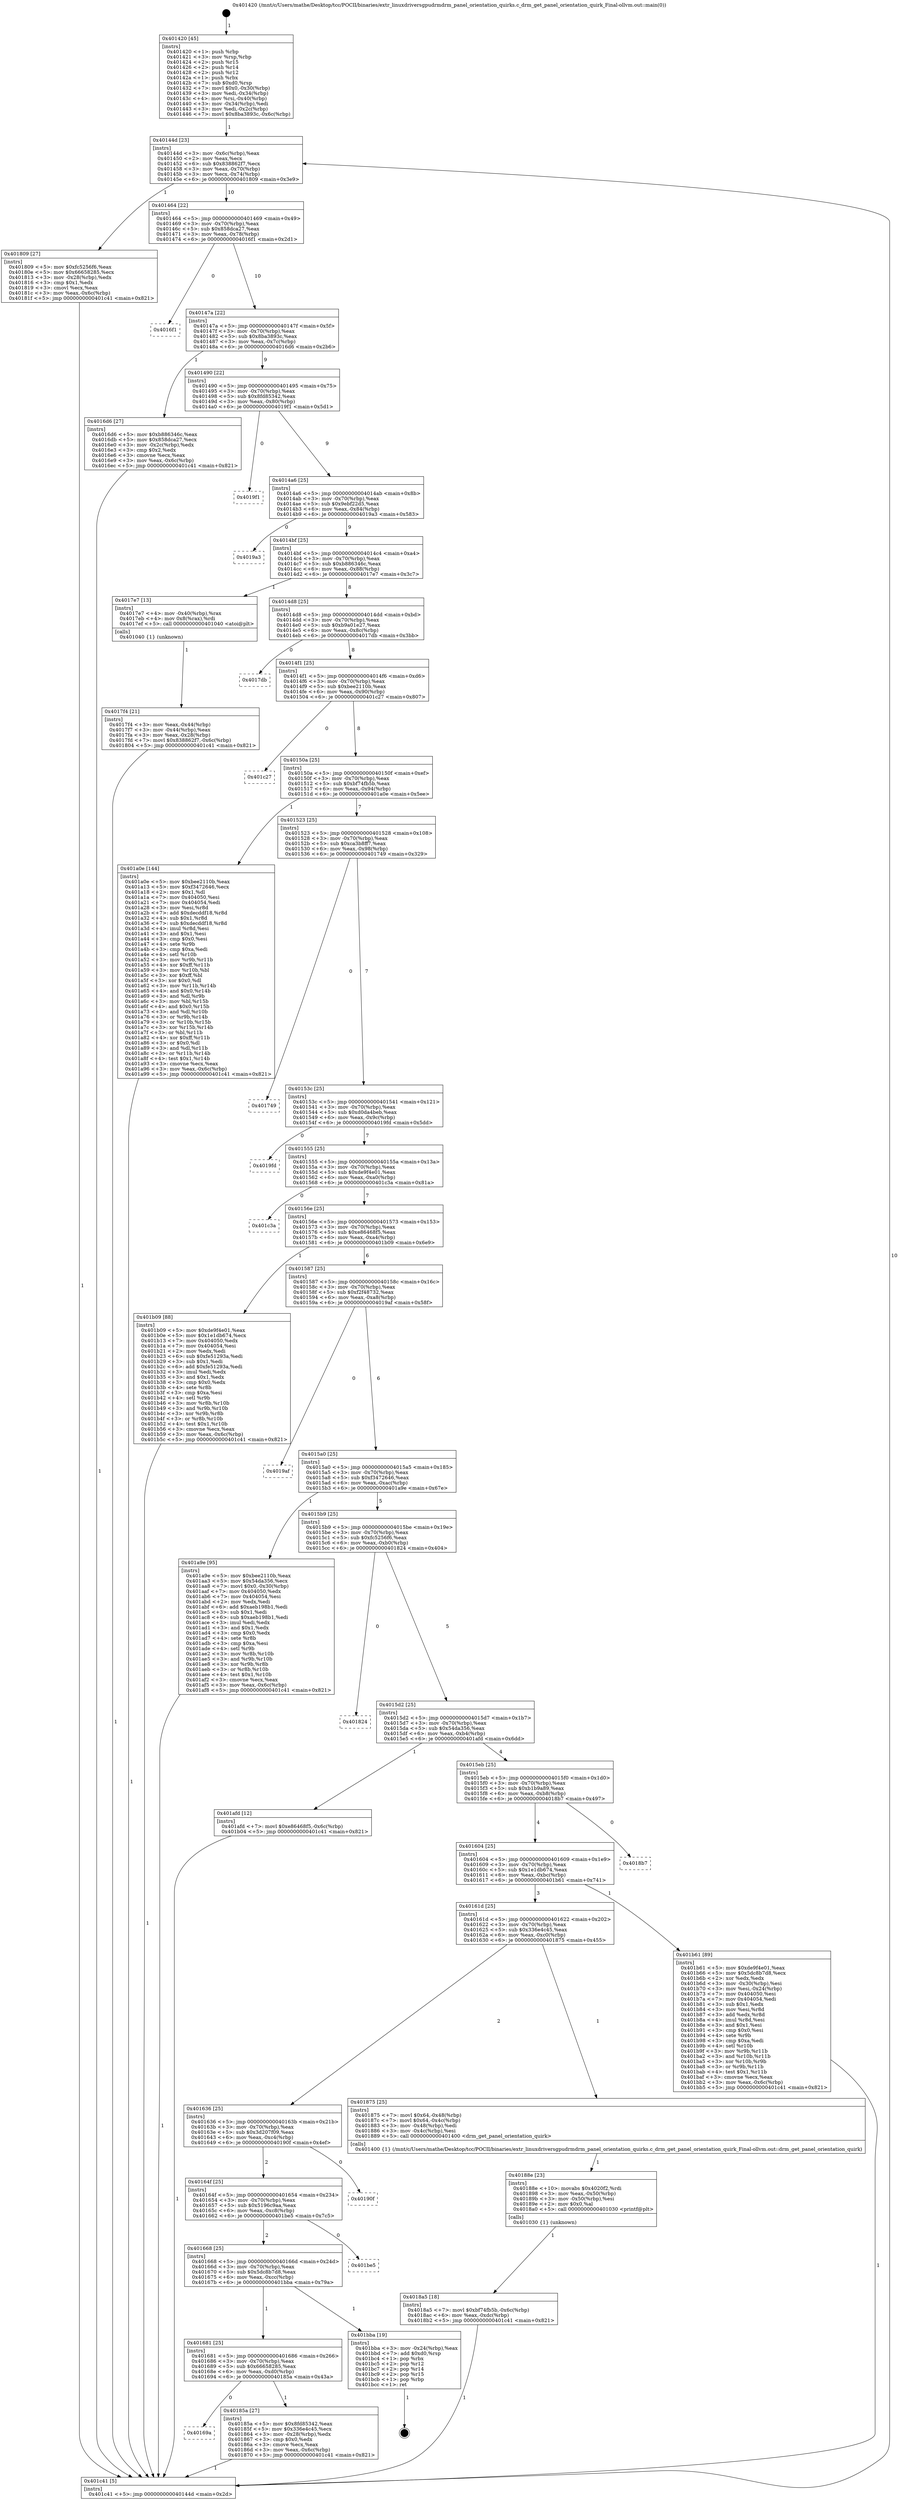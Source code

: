 digraph "0x401420" {
  label = "0x401420 (/mnt/c/Users/mathe/Desktop/tcc/POCII/binaries/extr_linuxdriversgpudrmdrm_panel_orientation_quirks.c_drm_get_panel_orientation_quirk_Final-ollvm.out::main(0))"
  labelloc = "t"
  node[shape=record]

  Entry [label="",width=0.3,height=0.3,shape=circle,fillcolor=black,style=filled]
  "0x40144d" [label="{
     0x40144d [23]\l
     | [instrs]\l
     &nbsp;&nbsp;0x40144d \<+3\>: mov -0x6c(%rbp),%eax\l
     &nbsp;&nbsp;0x401450 \<+2\>: mov %eax,%ecx\l
     &nbsp;&nbsp;0x401452 \<+6\>: sub $0x838862f7,%ecx\l
     &nbsp;&nbsp;0x401458 \<+3\>: mov %eax,-0x70(%rbp)\l
     &nbsp;&nbsp;0x40145b \<+3\>: mov %ecx,-0x74(%rbp)\l
     &nbsp;&nbsp;0x40145e \<+6\>: je 0000000000401809 \<main+0x3e9\>\l
  }"]
  "0x401809" [label="{
     0x401809 [27]\l
     | [instrs]\l
     &nbsp;&nbsp;0x401809 \<+5\>: mov $0xfc5256f6,%eax\l
     &nbsp;&nbsp;0x40180e \<+5\>: mov $0x66658285,%ecx\l
     &nbsp;&nbsp;0x401813 \<+3\>: mov -0x28(%rbp),%edx\l
     &nbsp;&nbsp;0x401816 \<+3\>: cmp $0x1,%edx\l
     &nbsp;&nbsp;0x401819 \<+3\>: cmovl %ecx,%eax\l
     &nbsp;&nbsp;0x40181c \<+3\>: mov %eax,-0x6c(%rbp)\l
     &nbsp;&nbsp;0x40181f \<+5\>: jmp 0000000000401c41 \<main+0x821\>\l
  }"]
  "0x401464" [label="{
     0x401464 [22]\l
     | [instrs]\l
     &nbsp;&nbsp;0x401464 \<+5\>: jmp 0000000000401469 \<main+0x49\>\l
     &nbsp;&nbsp;0x401469 \<+3\>: mov -0x70(%rbp),%eax\l
     &nbsp;&nbsp;0x40146c \<+5\>: sub $0x858dca27,%eax\l
     &nbsp;&nbsp;0x401471 \<+3\>: mov %eax,-0x78(%rbp)\l
     &nbsp;&nbsp;0x401474 \<+6\>: je 00000000004016f1 \<main+0x2d1\>\l
  }"]
  Exit [label="",width=0.3,height=0.3,shape=circle,fillcolor=black,style=filled,peripheries=2]
  "0x4016f1" [label="{
     0x4016f1\l
  }", style=dashed]
  "0x40147a" [label="{
     0x40147a [22]\l
     | [instrs]\l
     &nbsp;&nbsp;0x40147a \<+5\>: jmp 000000000040147f \<main+0x5f\>\l
     &nbsp;&nbsp;0x40147f \<+3\>: mov -0x70(%rbp),%eax\l
     &nbsp;&nbsp;0x401482 \<+5\>: sub $0x8ba3893c,%eax\l
     &nbsp;&nbsp;0x401487 \<+3\>: mov %eax,-0x7c(%rbp)\l
     &nbsp;&nbsp;0x40148a \<+6\>: je 00000000004016d6 \<main+0x2b6\>\l
  }"]
  "0x4018a5" [label="{
     0x4018a5 [18]\l
     | [instrs]\l
     &nbsp;&nbsp;0x4018a5 \<+7\>: movl $0xbf74fb5b,-0x6c(%rbp)\l
     &nbsp;&nbsp;0x4018ac \<+6\>: mov %eax,-0xdc(%rbp)\l
     &nbsp;&nbsp;0x4018b2 \<+5\>: jmp 0000000000401c41 \<main+0x821\>\l
  }"]
  "0x4016d6" [label="{
     0x4016d6 [27]\l
     | [instrs]\l
     &nbsp;&nbsp;0x4016d6 \<+5\>: mov $0xb886346c,%eax\l
     &nbsp;&nbsp;0x4016db \<+5\>: mov $0x858dca27,%ecx\l
     &nbsp;&nbsp;0x4016e0 \<+3\>: mov -0x2c(%rbp),%edx\l
     &nbsp;&nbsp;0x4016e3 \<+3\>: cmp $0x2,%edx\l
     &nbsp;&nbsp;0x4016e6 \<+3\>: cmovne %ecx,%eax\l
     &nbsp;&nbsp;0x4016e9 \<+3\>: mov %eax,-0x6c(%rbp)\l
     &nbsp;&nbsp;0x4016ec \<+5\>: jmp 0000000000401c41 \<main+0x821\>\l
  }"]
  "0x401490" [label="{
     0x401490 [22]\l
     | [instrs]\l
     &nbsp;&nbsp;0x401490 \<+5\>: jmp 0000000000401495 \<main+0x75\>\l
     &nbsp;&nbsp;0x401495 \<+3\>: mov -0x70(%rbp),%eax\l
     &nbsp;&nbsp;0x401498 \<+5\>: sub $0x8fd85342,%eax\l
     &nbsp;&nbsp;0x40149d \<+3\>: mov %eax,-0x80(%rbp)\l
     &nbsp;&nbsp;0x4014a0 \<+6\>: je 00000000004019f1 \<main+0x5d1\>\l
  }"]
  "0x401c41" [label="{
     0x401c41 [5]\l
     | [instrs]\l
     &nbsp;&nbsp;0x401c41 \<+5\>: jmp 000000000040144d \<main+0x2d\>\l
  }"]
  "0x401420" [label="{
     0x401420 [45]\l
     | [instrs]\l
     &nbsp;&nbsp;0x401420 \<+1\>: push %rbp\l
     &nbsp;&nbsp;0x401421 \<+3\>: mov %rsp,%rbp\l
     &nbsp;&nbsp;0x401424 \<+2\>: push %r15\l
     &nbsp;&nbsp;0x401426 \<+2\>: push %r14\l
     &nbsp;&nbsp;0x401428 \<+2\>: push %r12\l
     &nbsp;&nbsp;0x40142a \<+1\>: push %rbx\l
     &nbsp;&nbsp;0x40142b \<+7\>: sub $0xd0,%rsp\l
     &nbsp;&nbsp;0x401432 \<+7\>: movl $0x0,-0x30(%rbp)\l
     &nbsp;&nbsp;0x401439 \<+3\>: mov %edi,-0x34(%rbp)\l
     &nbsp;&nbsp;0x40143c \<+4\>: mov %rsi,-0x40(%rbp)\l
     &nbsp;&nbsp;0x401440 \<+3\>: mov -0x34(%rbp),%edi\l
     &nbsp;&nbsp;0x401443 \<+3\>: mov %edi,-0x2c(%rbp)\l
     &nbsp;&nbsp;0x401446 \<+7\>: movl $0x8ba3893c,-0x6c(%rbp)\l
  }"]
  "0x40188e" [label="{
     0x40188e [23]\l
     | [instrs]\l
     &nbsp;&nbsp;0x40188e \<+10\>: movabs $0x4020f2,%rdi\l
     &nbsp;&nbsp;0x401898 \<+3\>: mov %eax,-0x50(%rbp)\l
     &nbsp;&nbsp;0x40189b \<+3\>: mov -0x50(%rbp),%esi\l
     &nbsp;&nbsp;0x40189e \<+2\>: mov $0x0,%al\l
     &nbsp;&nbsp;0x4018a0 \<+5\>: call 0000000000401030 \<printf@plt\>\l
     | [calls]\l
     &nbsp;&nbsp;0x401030 \{1\} (unknown)\l
  }"]
  "0x4019f1" [label="{
     0x4019f1\l
  }", style=dashed]
  "0x4014a6" [label="{
     0x4014a6 [25]\l
     | [instrs]\l
     &nbsp;&nbsp;0x4014a6 \<+5\>: jmp 00000000004014ab \<main+0x8b\>\l
     &nbsp;&nbsp;0x4014ab \<+3\>: mov -0x70(%rbp),%eax\l
     &nbsp;&nbsp;0x4014ae \<+5\>: sub $0x9ebf22d5,%eax\l
     &nbsp;&nbsp;0x4014b3 \<+6\>: mov %eax,-0x84(%rbp)\l
     &nbsp;&nbsp;0x4014b9 \<+6\>: je 00000000004019a3 \<main+0x583\>\l
  }"]
  "0x40169a" [label="{
     0x40169a\l
  }", style=dashed]
  "0x4019a3" [label="{
     0x4019a3\l
  }", style=dashed]
  "0x4014bf" [label="{
     0x4014bf [25]\l
     | [instrs]\l
     &nbsp;&nbsp;0x4014bf \<+5\>: jmp 00000000004014c4 \<main+0xa4\>\l
     &nbsp;&nbsp;0x4014c4 \<+3\>: mov -0x70(%rbp),%eax\l
     &nbsp;&nbsp;0x4014c7 \<+5\>: sub $0xb886346c,%eax\l
     &nbsp;&nbsp;0x4014cc \<+6\>: mov %eax,-0x88(%rbp)\l
     &nbsp;&nbsp;0x4014d2 \<+6\>: je 00000000004017e7 \<main+0x3c7\>\l
  }"]
  "0x40185a" [label="{
     0x40185a [27]\l
     | [instrs]\l
     &nbsp;&nbsp;0x40185a \<+5\>: mov $0x8fd85342,%eax\l
     &nbsp;&nbsp;0x40185f \<+5\>: mov $0x336e4c45,%ecx\l
     &nbsp;&nbsp;0x401864 \<+3\>: mov -0x28(%rbp),%edx\l
     &nbsp;&nbsp;0x401867 \<+3\>: cmp $0x0,%edx\l
     &nbsp;&nbsp;0x40186a \<+3\>: cmove %ecx,%eax\l
     &nbsp;&nbsp;0x40186d \<+3\>: mov %eax,-0x6c(%rbp)\l
     &nbsp;&nbsp;0x401870 \<+5\>: jmp 0000000000401c41 \<main+0x821\>\l
  }"]
  "0x4017e7" [label="{
     0x4017e7 [13]\l
     | [instrs]\l
     &nbsp;&nbsp;0x4017e7 \<+4\>: mov -0x40(%rbp),%rax\l
     &nbsp;&nbsp;0x4017eb \<+4\>: mov 0x8(%rax),%rdi\l
     &nbsp;&nbsp;0x4017ef \<+5\>: call 0000000000401040 \<atoi@plt\>\l
     | [calls]\l
     &nbsp;&nbsp;0x401040 \{1\} (unknown)\l
  }"]
  "0x4014d8" [label="{
     0x4014d8 [25]\l
     | [instrs]\l
     &nbsp;&nbsp;0x4014d8 \<+5\>: jmp 00000000004014dd \<main+0xbd\>\l
     &nbsp;&nbsp;0x4014dd \<+3\>: mov -0x70(%rbp),%eax\l
     &nbsp;&nbsp;0x4014e0 \<+5\>: sub $0xb9a01e27,%eax\l
     &nbsp;&nbsp;0x4014e5 \<+6\>: mov %eax,-0x8c(%rbp)\l
     &nbsp;&nbsp;0x4014eb \<+6\>: je 00000000004017db \<main+0x3bb\>\l
  }"]
  "0x4017f4" [label="{
     0x4017f4 [21]\l
     | [instrs]\l
     &nbsp;&nbsp;0x4017f4 \<+3\>: mov %eax,-0x44(%rbp)\l
     &nbsp;&nbsp;0x4017f7 \<+3\>: mov -0x44(%rbp),%eax\l
     &nbsp;&nbsp;0x4017fa \<+3\>: mov %eax,-0x28(%rbp)\l
     &nbsp;&nbsp;0x4017fd \<+7\>: movl $0x838862f7,-0x6c(%rbp)\l
     &nbsp;&nbsp;0x401804 \<+5\>: jmp 0000000000401c41 \<main+0x821\>\l
  }"]
  "0x401681" [label="{
     0x401681 [25]\l
     | [instrs]\l
     &nbsp;&nbsp;0x401681 \<+5\>: jmp 0000000000401686 \<main+0x266\>\l
     &nbsp;&nbsp;0x401686 \<+3\>: mov -0x70(%rbp),%eax\l
     &nbsp;&nbsp;0x401689 \<+5\>: sub $0x66658285,%eax\l
     &nbsp;&nbsp;0x40168e \<+6\>: mov %eax,-0xd0(%rbp)\l
     &nbsp;&nbsp;0x401694 \<+6\>: je 000000000040185a \<main+0x43a\>\l
  }"]
  "0x4017db" [label="{
     0x4017db\l
  }", style=dashed]
  "0x4014f1" [label="{
     0x4014f1 [25]\l
     | [instrs]\l
     &nbsp;&nbsp;0x4014f1 \<+5\>: jmp 00000000004014f6 \<main+0xd6\>\l
     &nbsp;&nbsp;0x4014f6 \<+3\>: mov -0x70(%rbp),%eax\l
     &nbsp;&nbsp;0x4014f9 \<+5\>: sub $0xbee2110b,%eax\l
     &nbsp;&nbsp;0x4014fe \<+6\>: mov %eax,-0x90(%rbp)\l
     &nbsp;&nbsp;0x401504 \<+6\>: je 0000000000401c27 \<main+0x807\>\l
  }"]
  "0x401bba" [label="{
     0x401bba [19]\l
     | [instrs]\l
     &nbsp;&nbsp;0x401bba \<+3\>: mov -0x24(%rbp),%eax\l
     &nbsp;&nbsp;0x401bbd \<+7\>: add $0xd0,%rsp\l
     &nbsp;&nbsp;0x401bc4 \<+1\>: pop %rbx\l
     &nbsp;&nbsp;0x401bc5 \<+2\>: pop %r12\l
     &nbsp;&nbsp;0x401bc7 \<+2\>: pop %r14\l
     &nbsp;&nbsp;0x401bc9 \<+2\>: pop %r15\l
     &nbsp;&nbsp;0x401bcb \<+1\>: pop %rbp\l
     &nbsp;&nbsp;0x401bcc \<+1\>: ret\l
  }"]
  "0x401c27" [label="{
     0x401c27\l
  }", style=dashed]
  "0x40150a" [label="{
     0x40150a [25]\l
     | [instrs]\l
     &nbsp;&nbsp;0x40150a \<+5\>: jmp 000000000040150f \<main+0xef\>\l
     &nbsp;&nbsp;0x40150f \<+3\>: mov -0x70(%rbp),%eax\l
     &nbsp;&nbsp;0x401512 \<+5\>: sub $0xbf74fb5b,%eax\l
     &nbsp;&nbsp;0x401517 \<+6\>: mov %eax,-0x94(%rbp)\l
     &nbsp;&nbsp;0x40151d \<+6\>: je 0000000000401a0e \<main+0x5ee\>\l
  }"]
  "0x401668" [label="{
     0x401668 [25]\l
     | [instrs]\l
     &nbsp;&nbsp;0x401668 \<+5\>: jmp 000000000040166d \<main+0x24d\>\l
     &nbsp;&nbsp;0x40166d \<+3\>: mov -0x70(%rbp),%eax\l
     &nbsp;&nbsp;0x401670 \<+5\>: sub $0x5dc8b7d8,%eax\l
     &nbsp;&nbsp;0x401675 \<+6\>: mov %eax,-0xcc(%rbp)\l
     &nbsp;&nbsp;0x40167b \<+6\>: je 0000000000401bba \<main+0x79a\>\l
  }"]
  "0x401a0e" [label="{
     0x401a0e [144]\l
     | [instrs]\l
     &nbsp;&nbsp;0x401a0e \<+5\>: mov $0xbee2110b,%eax\l
     &nbsp;&nbsp;0x401a13 \<+5\>: mov $0xf3472646,%ecx\l
     &nbsp;&nbsp;0x401a18 \<+2\>: mov $0x1,%dl\l
     &nbsp;&nbsp;0x401a1a \<+7\>: mov 0x404050,%esi\l
     &nbsp;&nbsp;0x401a21 \<+7\>: mov 0x404054,%edi\l
     &nbsp;&nbsp;0x401a28 \<+3\>: mov %esi,%r8d\l
     &nbsp;&nbsp;0x401a2b \<+7\>: add $0xdecddf18,%r8d\l
     &nbsp;&nbsp;0x401a32 \<+4\>: sub $0x1,%r8d\l
     &nbsp;&nbsp;0x401a36 \<+7\>: sub $0xdecddf18,%r8d\l
     &nbsp;&nbsp;0x401a3d \<+4\>: imul %r8d,%esi\l
     &nbsp;&nbsp;0x401a41 \<+3\>: and $0x1,%esi\l
     &nbsp;&nbsp;0x401a44 \<+3\>: cmp $0x0,%esi\l
     &nbsp;&nbsp;0x401a47 \<+4\>: sete %r9b\l
     &nbsp;&nbsp;0x401a4b \<+3\>: cmp $0xa,%edi\l
     &nbsp;&nbsp;0x401a4e \<+4\>: setl %r10b\l
     &nbsp;&nbsp;0x401a52 \<+3\>: mov %r9b,%r11b\l
     &nbsp;&nbsp;0x401a55 \<+4\>: xor $0xff,%r11b\l
     &nbsp;&nbsp;0x401a59 \<+3\>: mov %r10b,%bl\l
     &nbsp;&nbsp;0x401a5c \<+3\>: xor $0xff,%bl\l
     &nbsp;&nbsp;0x401a5f \<+3\>: xor $0x0,%dl\l
     &nbsp;&nbsp;0x401a62 \<+3\>: mov %r11b,%r14b\l
     &nbsp;&nbsp;0x401a65 \<+4\>: and $0x0,%r14b\l
     &nbsp;&nbsp;0x401a69 \<+3\>: and %dl,%r9b\l
     &nbsp;&nbsp;0x401a6c \<+3\>: mov %bl,%r15b\l
     &nbsp;&nbsp;0x401a6f \<+4\>: and $0x0,%r15b\l
     &nbsp;&nbsp;0x401a73 \<+3\>: and %dl,%r10b\l
     &nbsp;&nbsp;0x401a76 \<+3\>: or %r9b,%r14b\l
     &nbsp;&nbsp;0x401a79 \<+3\>: or %r10b,%r15b\l
     &nbsp;&nbsp;0x401a7c \<+3\>: xor %r15b,%r14b\l
     &nbsp;&nbsp;0x401a7f \<+3\>: or %bl,%r11b\l
     &nbsp;&nbsp;0x401a82 \<+4\>: xor $0xff,%r11b\l
     &nbsp;&nbsp;0x401a86 \<+3\>: or $0x0,%dl\l
     &nbsp;&nbsp;0x401a89 \<+3\>: and %dl,%r11b\l
     &nbsp;&nbsp;0x401a8c \<+3\>: or %r11b,%r14b\l
     &nbsp;&nbsp;0x401a8f \<+4\>: test $0x1,%r14b\l
     &nbsp;&nbsp;0x401a93 \<+3\>: cmovne %ecx,%eax\l
     &nbsp;&nbsp;0x401a96 \<+3\>: mov %eax,-0x6c(%rbp)\l
     &nbsp;&nbsp;0x401a99 \<+5\>: jmp 0000000000401c41 \<main+0x821\>\l
  }"]
  "0x401523" [label="{
     0x401523 [25]\l
     | [instrs]\l
     &nbsp;&nbsp;0x401523 \<+5\>: jmp 0000000000401528 \<main+0x108\>\l
     &nbsp;&nbsp;0x401528 \<+3\>: mov -0x70(%rbp),%eax\l
     &nbsp;&nbsp;0x40152b \<+5\>: sub $0xca3b8ff7,%eax\l
     &nbsp;&nbsp;0x401530 \<+6\>: mov %eax,-0x98(%rbp)\l
     &nbsp;&nbsp;0x401536 \<+6\>: je 0000000000401749 \<main+0x329\>\l
  }"]
  "0x401be5" [label="{
     0x401be5\l
  }", style=dashed]
  "0x401749" [label="{
     0x401749\l
  }", style=dashed]
  "0x40153c" [label="{
     0x40153c [25]\l
     | [instrs]\l
     &nbsp;&nbsp;0x40153c \<+5\>: jmp 0000000000401541 \<main+0x121\>\l
     &nbsp;&nbsp;0x401541 \<+3\>: mov -0x70(%rbp),%eax\l
     &nbsp;&nbsp;0x401544 \<+5\>: sub $0xd0da4beb,%eax\l
     &nbsp;&nbsp;0x401549 \<+6\>: mov %eax,-0x9c(%rbp)\l
     &nbsp;&nbsp;0x40154f \<+6\>: je 00000000004019fd \<main+0x5dd\>\l
  }"]
  "0x40164f" [label="{
     0x40164f [25]\l
     | [instrs]\l
     &nbsp;&nbsp;0x40164f \<+5\>: jmp 0000000000401654 \<main+0x234\>\l
     &nbsp;&nbsp;0x401654 \<+3\>: mov -0x70(%rbp),%eax\l
     &nbsp;&nbsp;0x401657 \<+5\>: sub $0x5196c9aa,%eax\l
     &nbsp;&nbsp;0x40165c \<+6\>: mov %eax,-0xc8(%rbp)\l
     &nbsp;&nbsp;0x401662 \<+6\>: je 0000000000401be5 \<main+0x7c5\>\l
  }"]
  "0x4019fd" [label="{
     0x4019fd\l
  }", style=dashed]
  "0x401555" [label="{
     0x401555 [25]\l
     | [instrs]\l
     &nbsp;&nbsp;0x401555 \<+5\>: jmp 000000000040155a \<main+0x13a\>\l
     &nbsp;&nbsp;0x40155a \<+3\>: mov -0x70(%rbp),%eax\l
     &nbsp;&nbsp;0x40155d \<+5\>: sub $0xde9f4e01,%eax\l
     &nbsp;&nbsp;0x401562 \<+6\>: mov %eax,-0xa0(%rbp)\l
     &nbsp;&nbsp;0x401568 \<+6\>: je 0000000000401c3a \<main+0x81a\>\l
  }"]
  "0x40190f" [label="{
     0x40190f\l
  }", style=dashed]
  "0x401c3a" [label="{
     0x401c3a\l
  }", style=dashed]
  "0x40156e" [label="{
     0x40156e [25]\l
     | [instrs]\l
     &nbsp;&nbsp;0x40156e \<+5\>: jmp 0000000000401573 \<main+0x153\>\l
     &nbsp;&nbsp;0x401573 \<+3\>: mov -0x70(%rbp),%eax\l
     &nbsp;&nbsp;0x401576 \<+5\>: sub $0xe86468f5,%eax\l
     &nbsp;&nbsp;0x40157b \<+6\>: mov %eax,-0xa4(%rbp)\l
     &nbsp;&nbsp;0x401581 \<+6\>: je 0000000000401b09 \<main+0x6e9\>\l
  }"]
  "0x401636" [label="{
     0x401636 [25]\l
     | [instrs]\l
     &nbsp;&nbsp;0x401636 \<+5\>: jmp 000000000040163b \<main+0x21b\>\l
     &nbsp;&nbsp;0x40163b \<+3\>: mov -0x70(%rbp),%eax\l
     &nbsp;&nbsp;0x40163e \<+5\>: sub $0x3d207f09,%eax\l
     &nbsp;&nbsp;0x401643 \<+6\>: mov %eax,-0xc4(%rbp)\l
     &nbsp;&nbsp;0x401649 \<+6\>: je 000000000040190f \<main+0x4ef\>\l
  }"]
  "0x401b09" [label="{
     0x401b09 [88]\l
     | [instrs]\l
     &nbsp;&nbsp;0x401b09 \<+5\>: mov $0xde9f4e01,%eax\l
     &nbsp;&nbsp;0x401b0e \<+5\>: mov $0x1e1db674,%ecx\l
     &nbsp;&nbsp;0x401b13 \<+7\>: mov 0x404050,%edx\l
     &nbsp;&nbsp;0x401b1a \<+7\>: mov 0x404054,%esi\l
     &nbsp;&nbsp;0x401b21 \<+2\>: mov %edx,%edi\l
     &nbsp;&nbsp;0x401b23 \<+6\>: sub $0xfe51293a,%edi\l
     &nbsp;&nbsp;0x401b29 \<+3\>: sub $0x1,%edi\l
     &nbsp;&nbsp;0x401b2c \<+6\>: add $0xfe51293a,%edi\l
     &nbsp;&nbsp;0x401b32 \<+3\>: imul %edi,%edx\l
     &nbsp;&nbsp;0x401b35 \<+3\>: and $0x1,%edx\l
     &nbsp;&nbsp;0x401b38 \<+3\>: cmp $0x0,%edx\l
     &nbsp;&nbsp;0x401b3b \<+4\>: sete %r8b\l
     &nbsp;&nbsp;0x401b3f \<+3\>: cmp $0xa,%esi\l
     &nbsp;&nbsp;0x401b42 \<+4\>: setl %r9b\l
     &nbsp;&nbsp;0x401b46 \<+3\>: mov %r8b,%r10b\l
     &nbsp;&nbsp;0x401b49 \<+3\>: and %r9b,%r10b\l
     &nbsp;&nbsp;0x401b4c \<+3\>: xor %r9b,%r8b\l
     &nbsp;&nbsp;0x401b4f \<+3\>: or %r8b,%r10b\l
     &nbsp;&nbsp;0x401b52 \<+4\>: test $0x1,%r10b\l
     &nbsp;&nbsp;0x401b56 \<+3\>: cmovne %ecx,%eax\l
     &nbsp;&nbsp;0x401b59 \<+3\>: mov %eax,-0x6c(%rbp)\l
     &nbsp;&nbsp;0x401b5c \<+5\>: jmp 0000000000401c41 \<main+0x821\>\l
  }"]
  "0x401587" [label="{
     0x401587 [25]\l
     | [instrs]\l
     &nbsp;&nbsp;0x401587 \<+5\>: jmp 000000000040158c \<main+0x16c\>\l
     &nbsp;&nbsp;0x40158c \<+3\>: mov -0x70(%rbp),%eax\l
     &nbsp;&nbsp;0x40158f \<+5\>: sub $0xf2f48732,%eax\l
     &nbsp;&nbsp;0x401594 \<+6\>: mov %eax,-0xa8(%rbp)\l
     &nbsp;&nbsp;0x40159a \<+6\>: je 00000000004019af \<main+0x58f\>\l
  }"]
  "0x401875" [label="{
     0x401875 [25]\l
     | [instrs]\l
     &nbsp;&nbsp;0x401875 \<+7\>: movl $0x64,-0x48(%rbp)\l
     &nbsp;&nbsp;0x40187c \<+7\>: movl $0x64,-0x4c(%rbp)\l
     &nbsp;&nbsp;0x401883 \<+3\>: mov -0x48(%rbp),%edi\l
     &nbsp;&nbsp;0x401886 \<+3\>: mov -0x4c(%rbp),%esi\l
     &nbsp;&nbsp;0x401889 \<+5\>: call 0000000000401400 \<drm_get_panel_orientation_quirk\>\l
     | [calls]\l
     &nbsp;&nbsp;0x401400 \{1\} (/mnt/c/Users/mathe/Desktop/tcc/POCII/binaries/extr_linuxdriversgpudrmdrm_panel_orientation_quirks.c_drm_get_panel_orientation_quirk_Final-ollvm.out::drm_get_panel_orientation_quirk)\l
  }"]
  "0x4019af" [label="{
     0x4019af\l
  }", style=dashed]
  "0x4015a0" [label="{
     0x4015a0 [25]\l
     | [instrs]\l
     &nbsp;&nbsp;0x4015a0 \<+5\>: jmp 00000000004015a5 \<main+0x185\>\l
     &nbsp;&nbsp;0x4015a5 \<+3\>: mov -0x70(%rbp),%eax\l
     &nbsp;&nbsp;0x4015a8 \<+5\>: sub $0xf3472646,%eax\l
     &nbsp;&nbsp;0x4015ad \<+6\>: mov %eax,-0xac(%rbp)\l
     &nbsp;&nbsp;0x4015b3 \<+6\>: je 0000000000401a9e \<main+0x67e\>\l
  }"]
  "0x40161d" [label="{
     0x40161d [25]\l
     | [instrs]\l
     &nbsp;&nbsp;0x40161d \<+5\>: jmp 0000000000401622 \<main+0x202\>\l
     &nbsp;&nbsp;0x401622 \<+3\>: mov -0x70(%rbp),%eax\l
     &nbsp;&nbsp;0x401625 \<+5\>: sub $0x336e4c45,%eax\l
     &nbsp;&nbsp;0x40162a \<+6\>: mov %eax,-0xc0(%rbp)\l
     &nbsp;&nbsp;0x401630 \<+6\>: je 0000000000401875 \<main+0x455\>\l
  }"]
  "0x401a9e" [label="{
     0x401a9e [95]\l
     | [instrs]\l
     &nbsp;&nbsp;0x401a9e \<+5\>: mov $0xbee2110b,%eax\l
     &nbsp;&nbsp;0x401aa3 \<+5\>: mov $0x54da356,%ecx\l
     &nbsp;&nbsp;0x401aa8 \<+7\>: movl $0x0,-0x30(%rbp)\l
     &nbsp;&nbsp;0x401aaf \<+7\>: mov 0x404050,%edx\l
     &nbsp;&nbsp;0x401ab6 \<+7\>: mov 0x404054,%esi\l
     &nbsp;&nbsp;0x401abd \<+2\>: mov %edx,%edi\l
     &nbsp;&nbsp;0x401abf \<+6\>: add $0xaeb198b1,%edi\l
     &nbsp;&nbsp;0x401ac5 \<+3\>: sub $0x1,%edi\l
     &nbsp;&nbsp;0x401ac8 \<+6\>: sub $0xaeb198b1,%edi\l
     &nbsp;&nbsp;0x401ace \<+3\>: imul %edi,%edx\l
     &nbsp;&nbsp;0x401ad1 \<+3\>: and $0x1,%edx\l
     &nbsp;&nbsp;0x401ad4 \<+3\>: cmp $0x0,%edx\l
     &nbsp;&nbsp;0x401ad7 \<+4\>: sete %r8b\l
     &nbsp;&nbsp;0x401adb \<+3\>: cmp $0xa,%esi\l
     &nbsp;&nbsp;0x401ade \<+4\>: setl %r9b\l
     &nbsp;&nbsp;0x401ae2 \<+3\>: mov %r8b,%r10b\l
     &nbsp;&nbsp;0x401ae5 \<+3\>: and %r9b,%r10b\l
     &nbsp;&nbsp;0x401ae8 \<+3\>: xor %r9b,%r8b\l
     &nbsp;&nbsp;0x401aeb \<+3\>: or %r8b,%r10b\l
     &nbsp;&nbsp;0x401aee \<+4\>: test $0x1,%r10b\l
     &nbsp;&nbsp;0x401af2 \<+3\>: cmovne %ecx,%eax\l
     &nbsp;&nbsp;0x401af5 \<+3\>: mov %eax,-0x6c(%rbp)\l
     &nbsp;&nbsp;0x401af8 \<+5\>: jmp 0000000000401c41 \<main+0x821\>\l
  }"]
  "0x4015b9" [label="{
     0x4015b9 [25]\l
     | [instrs]\l
     &nbsp;&nbsp;0x4015b9 \<+5\>: jmp 00000000004015be \<main+0x19e\>\l
     &nbsp;&nbsp;0x4015be \<+3\>: mov -0x70(%rbp),%eax\l
     &nbsp;&nbsp;0x4015c1 \<+5\>: sub $0xfc5256f6,%eax\l
     &nbsp;&nbsp;0x4015c6 \<+6\>: mov %eax,-0xb0(%rbp)\l
     &nbsp;&nbsp;0x4015cc \<+6\>: je 0000000000401824 \<main+0x404\>\l
  }"]
  "0x401b61" [label="{
     0x401b61 [89]\l
     | [instrs]\l
     &nbsp;&nbsp;0x401b61 \<+5\>: mov $0xde9f4e01,%eax\l
     &nbsp;&nbsp;0x401b66 \<+5\>: mov $0x5dc8b7d8,%ecx\l
     &nbsp;&nbsp;0x401b6b \<+2\>: xor %edx,%edx\l
     &nbsp;&nbsp;0x401b6d \<+3\>: mov -0x30(%rbp),%esi\l
     &nbsp;&nbsp;0x401b70 \<+3\>: mov %esi,-0x24(%rbp)\l
     &nbsp;&nbsp;0x401b73 \<+7\>: mov 0x404050,%esi\l
     &nbsp;&nbsp;0x401b7a \<+7\>: mov 0x404054,%edi\l
     &nbsp;&nbsp;0x401b81 \<+3\>: sub $0x1,%edx\l
     &nbsp;&nbsp;0x401b84 \<+3\>: mov %esi,%r8d\l
     &nbsp;&nbsp;0x401b87 \<+3\>: add %edx,%r8d\l
     &nbsp;&nbsp;0x401b8a \<+4\>: imul %r8d,%esi\l
     &nbsp;&nbsp;0x401b8e \<+3\>: and $0x1,%esi\l
     &nbsp;&nbsp;0x401b91 \<+3\>: cmp $0x0,%esi\l
     &nbsp;&nbsp;0x401b94 \<+4\>: sete %r9b\l
     &nbsp;&nbsp;0x401b98 \<+3\>: cmp $0xa,%edi\l
     &nbsp;&nbsp;0x401b9b \<+4\>: setl %r10b\l
     &nbsp;&nbsp;0x401b9f \<+3\>: mov %r9b,%r11b\l
     &nbsp;&nbsp;0x401ba2 \<+3\>: and %r10b,%r11b\l
     &nbsp;&nbsp;0x401ba5 \<+3\>: xor %r10b,%r9b\l
     &nbsp;&nbsp;0x401ba8 \<+3\>: or %r9b,%r11b\l
     &nbsp;&nbsp;0x401bab \<+4\>: test $0x1,%r11b\l
     &nbsp;&nbsp;0x401baf \<+3\>: cmovne %ecx,%eax\l
     &nbsp;&nbsp;0x401bb2 \<+3\>: mov %eax,-0x6c(%rbp)\l
     &nbsp;&nbsp;0x401bb5 \<+5\>: jmp 0000000000401c41 \<main+0x821\>\l
  }"]
  "0x401824" [label="{
     0x401824\l
  }", style=dashed]
  "0x4015d2" [label="{
     0x4015d2 [25]\l
     | [instrs]\l
     &nbsp;&nbsp;0x4015d2 \<+5\>: jmp 00000000004015d7 \<main+0x1b7\>\l
     &nbsp;&nbsp;0x4015d7 \<+3\>: mov -0x70(%rbp),%eax\l
     &nbsp;&nbsp;0x4015da \<+5\>: sub $0x54da356,%eax\l
     &nbsp;&nbsp;0x4015df \<+6\>: mov %eax,-0xb4(%rbp)\l
     &nbsp;&nbsp;0x4015e5 \<+6\>: je 0000000000401afd \<main+0x6dd\>\l
  }"]
  "0x401604" [label="{
     0x401604 [25]\l
     | [instrs]\l
     &nbsp;&nbsp;0x401604 \<+5\>: jmp 0000000000401609 \<main+0x1e9\>\l
     &nbsp;&nbsp;0x401609 \<+3\>: mov -0x70(%rbp),%eax\l
     &nbsp;&nbsp;0x40160c \<+5\>: sub $0x1e1db674,%eax\l
     &nbsp;&nbsp;0x401611 \<+6\>: mov %eax,-0xbc(%rbp)\l
     &nbsp;&nbsp;0x401617 \<+6\>: je 0000000000401b61 \<main+0x741\>\l
  }"]
  "0x401afd" [label="{
     0x401afd [12]\l
     | [instrs]\l
     &nbsp;&nbsp;0x401afd \<+7\>: movl $0xe86468f5,-0x6c(%rbp)\l
     &nbsp;&nbsp;0x401b04 \<+5\>: jmp 0000000000401c41 \<main+0x821\>\l
  }"]
  "0x4015eb" [label="{
     0x4015eb [25]\l
     | [instrs]\l
     &nbsp;&nbsp;0x4015eb \<+5\>: jmp 00000000004015f0 \<main+0x1d0\>\l
     &nbsp;&nbsp;0x4015f0 \<+3\>: mov -0x70(%rbp),%eax\l
     &nbsp;&nbsp;0x4015f3 \<+5\>: sub $0xb1b9a89,%eax\l
     &nbsp;&nbsp;0x4015f8 \<+6\>: mov %eax,-0xb8(%rbp)\l
     &nbsp;&nbsp;0x4015fe \<+6\>: je 00000000004018b7 \<main+0x497\>\l
  }"]
  "0x4018b7" [label="{
     0x4018b7\l
  }", style=dashed]
  Entry -> "0x401420" [label=" 1"]
  "0x40144d" -> "0x401809" [label=" 1"]
  "0x40144d" -> "0x401464" [label=" 10"]
  "0x401bba" -> Exit [label=" 1"]
  "0x401464" -> "0x4016f1" [label=" 0"]
  "0x401464" -> "0x40147a" [label=" 10"]
  "0x401b61" -> "0x401c41" [label=" 1"]
  "0x40147a" -> "0x4016d6" [label=" 1"]
  "0x40147a" -> "0x401490" [label=" 9"]
  "0x4016d6" -> "0x401c41" [label=" 1"]
  "0x401420" -> "0x40144d" [label=" 1"]
  "0x401c41" -> "0x40144d" [label=" 10"]
  "0x401b09" -> "0x401c41" [label=" 1"]
  "0x401490" -> "0x4019f1" [label=" 0"]
  "0x401490" -> "0x4014a6" [label=" 9"]
  "0x401afd" -> "0x401c41" [label=" 1"]
  "0x4014a6" -> "0x4019a3" [label=" 0"]
  "0x4014a6" -> "0x4014bf" [label=" 9"]
  "0x401a9e" -> "0x401c41" [label=" 1"]
  "0x4014bf" -> "0x4017e7" [label=" 1"]
  "0x4014bf" -> "0x4014d8" [label=" 8"]
  "0x4017e7" -> "0x4017f4" [label=" 1"]
  "0x4017f4" -> "0x401c41" [label=" 1"]
  "0x401809" -> "0x401c41" [label=" 1"]
  "0x401a0e" -> "0x401c41" [label=" 1"]
  "0x4014d8" -> "0x4017db" [label=" 0"]
  "0x4014d8" -> "0x4014f1" [label=" 8"]
  "0x40188e" -> "0x4018a5" [label=" 1"]
  "0x4014f1" -> "0x401c27" [label=" 0"]
  "0x4014f1" -> "0x40150a" [label=" 8"]
  "0x401875" -> "0x40188e" [label=" 1"]
  "0x40150a" -> "0x401a0e" [label=" 1"]
  "0x40150a" -> "0x401523" [label=" 7"]
  "0x401681" -> "0x40169a" [label=" 0"]
  "0x401523" -> "0x401749" [label=" 0"]
  "0x401523" -> "0x40153c" [label=" 7"]
  "0x401681" -> "0x40185a" [label=" 1"]
  "0x40153c" -> "0x4019fd" [label=" 0"]
  "0x40153c" -> "0x401555" [label=" 7"]
  "0x401668" -> "0x401681" [label=" 1"]
  "0x401555" -> "0x401c3a" [label=" 0"]
  "0x401555" -> "0x40156e" [label=" 7"]
  "0x401668" -> "0x401bba" [label=" 1"]
  "0x40156e" -> "0x401b09" [label=" 1"]
  "0x40156e" -> "0x401587" [label=" 6"]
  "0x40164f" -> "0x401668" [label=" 2"]
  "0x401587" -> "0x4019af" [label=" 0"]
  "0x401587" -> "0x4015a0" [label=" 6"]
  "0x40164f" -> "0x401be5" [label=" 0"]
  "0x4015a0" -> "0x401a9e" [label=" 1"]
  "0x4015a0" -> "0x4015b9" [label=" 5"]
  "0x401636" -> "0x40164f" [label=" 2"]
  "0x4015b9" -> "0x401824" [label=" 0"]
  "0x4015b9" -> "0x4015d2" [label=" 5"]
  "0x401636" -> "0x40190f" [label=" 0"]
  "0x4015d2" -> "0x401afd" [label=" 1"]
  "0x4015d2" -> "0x4015eb" [label=" 4"]
  "0x40161d" -> "0x401636" [label=" 2"]
  "0x4015eb" -> "0x4018b7" [label=" 0"]
  "0x4015eb" -> "0x401604" [label=" 4"]
  "0x40185a" -> "0x401c41" [label=" 1"]
  "0x401604" -> "0x401b61" [label=" 1"]
  "0x401604" -> "0x40161d" [label=" 3"]
  "0x4018a5" -> "0x401c41" [label=" 1"]
  "0x40161d" -> "0x401875" [label=" 1"]
}
